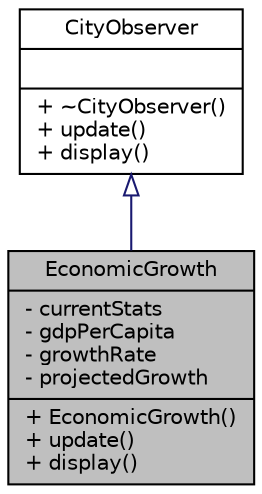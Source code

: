digraph "EconomicGrowth"
{
 // LATEX_PDF_SIZE
  edge [fontname="Helvetica",fontsize="10",labelfontname="Helvetica",labelfontsize="10"];
  node [fontname="Helvetica",fontsize="10",shape=record];
  Node1 [label="{EconomicGrowth\n|- currentStats\l- gdpPerCapita\l- growthRate\l- projectedGrowth\l|+ EconomicGrowth()\l+ update()\l+ display()\l}",height=0.2,width=0.4,color="black", fillcolor="grey75", style="filled", fontcolor="black",tooltip="Observer class for monitoring economic growth metrics."];
  Node2 -> Node1 [dir="back",color="midnightblue",fontsize="10",style="solid",arrowtail="onormal",fontname="Helvetica"];
  Node2 [label="{CityObserver\n||+ ~CityObserver()\l+ update()\l+ display()\l}",height=0.2,width=0.4,color="black", fillcolor="white", style="filled",URL="$classCityObserver.html",tooltip="Abstract base class for city statistics observers."];
}
